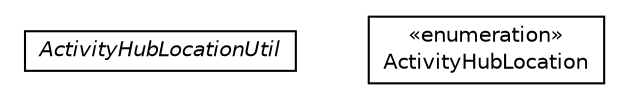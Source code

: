#!/usr/local/bin/dot
#
# Class diagram 
# Generated by UMLGraph version R5_6-24-gf6e263 (http://www.umlgraph.org/)
#

digraph G {
	edge [fontname="Helvetica",fontsize=10,labelfontname="Helvetica",labelfontsize=10];
	node [fontname="Helvetica",fontsize=10,shape=plaintext];
	nodesep=0.25;
	ranksep=0.5;
	// org.universAAL.lddi.lib.activityhub.location.ActivityHubLocationUtil
	c751577 [label=<<table title="org.universAAL.lddi.lib.activityhub.location.ActivityHubLocationUtil" border="0" cellborder="1" cellspacing="0" cellpadding="2" port="p" href="./ActivityHubLocationUtil.html">
		<tr><td><table border="0" cellspacing="0" cellpadding="1">
<tr><td align="center" balign="center"><font face="Helvetica-Oblique"> ActivityHubLocationUtil </font></td></tr>
		</table></td></tr>
		</table>>, URL="./ActivityHubLocationUtil.html", fontname="Helvetica", fontcolor="black", fontsize=10.0];
	// org.universAAL.lddi.lib.activityhub.location.ActivityHubLocationUtil.ActivityHubLocation
	c751578 [label=<<table title="org.universAAL.lddi.lib.activityhub.location.ActivityHubLocationUtil.ActivityHubLocation" border="0" cellborder="1" cellspacing="0" cellpadding="2" port="p" href="./ActivityHubLocationUtil.ActivityHubLocation.html">
		<tr><td><table border="0" cellspacing="0" cellpadding="1">
<tr><td align="center" balign="center"> &#171;enumeration&#187; </td></tr>
<tr><td align="center" balign="center"> ActivityHubLocation </td></tr>
		</table></td></tr>
		</table>>, URL="./ActivityHubLocationUtil.ActivityHubLocation.html", fontname="Helvetica", fontcolor="black", fontsize=10.0];
}

